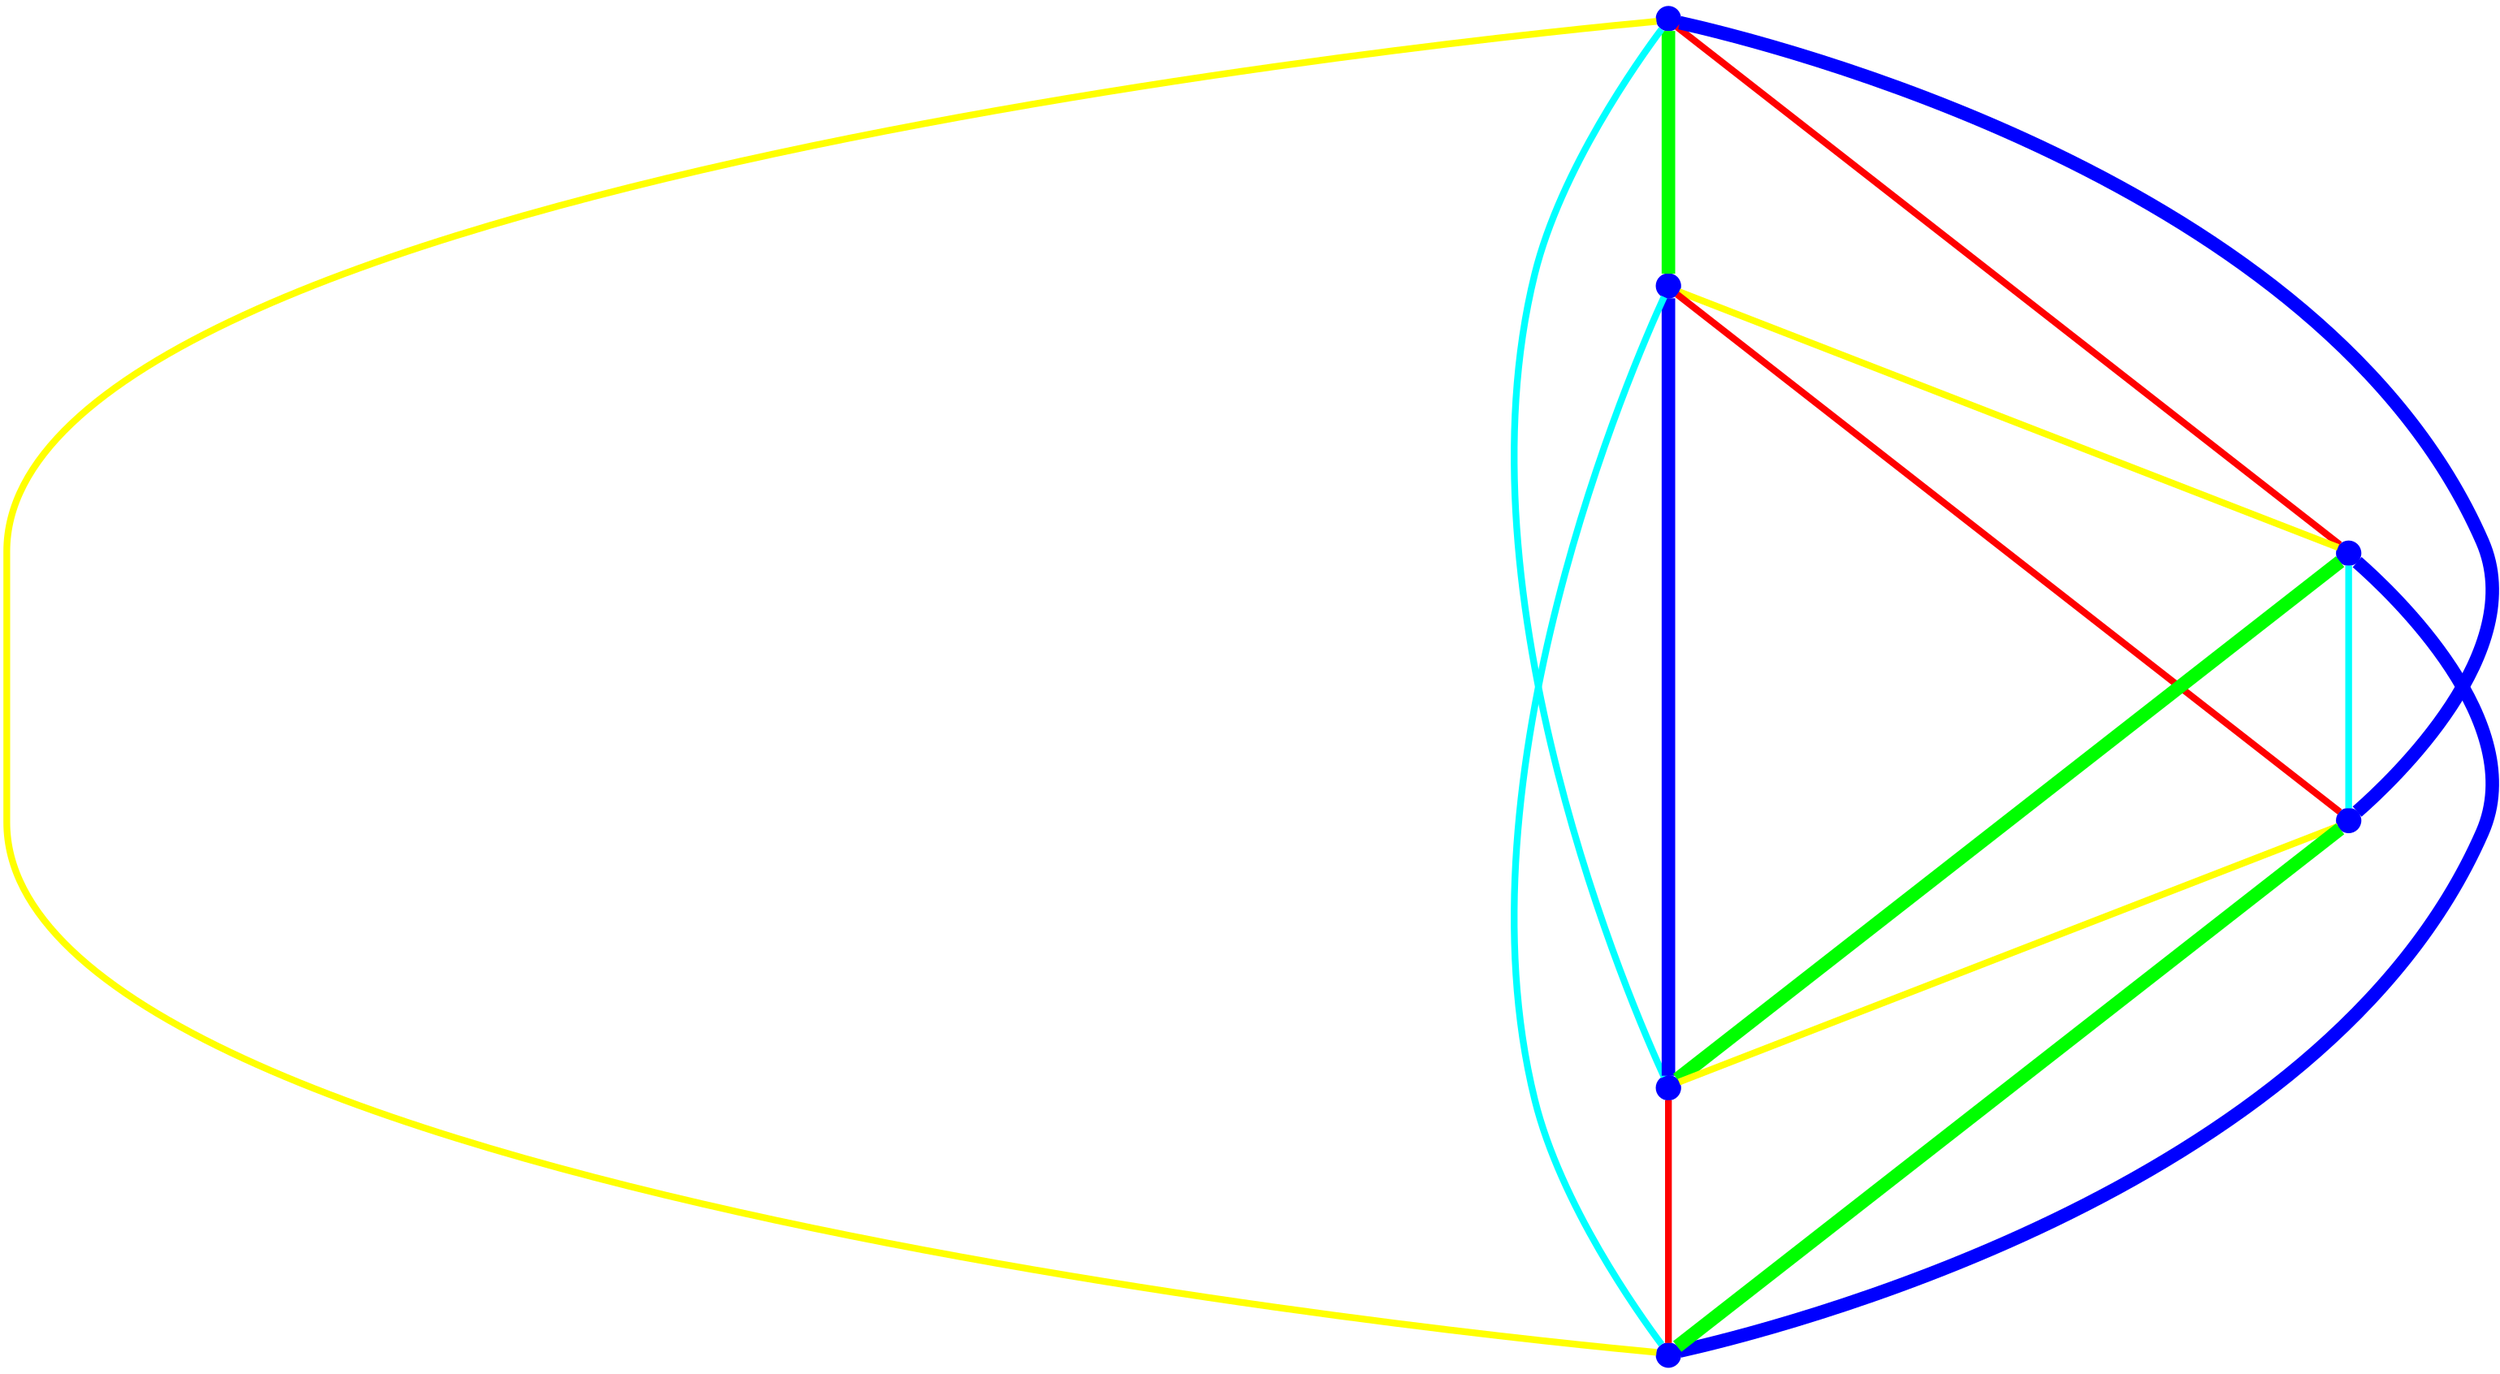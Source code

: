 graph {
ranksep=2
nodesep=2
node [label="" shape=circle style=filled fixedsize=true color=blue fillcolor=blue width=0.2];
"1" -- "2" [style="solid",penwidth="8",color="green"];
"1" -- "3" [style="solid",penwidth="4",color="red"];
"1" -- "4" [style="solid",penwidth="8",color="blue"];
"1" -- "5" [style="solid",penwidth="4",color="cyan"];
"1" -- "6" [style="solid",penwidth="4",color="yellow"];
"2" -- "3" [style="solid",penwidth="4",color="yellow"];
"2" -- "4" [style="solid",penwidth="4",color="red"];
"2" -- "5" [style="solid",penwidth="8",color="blue"];
"2" -- "6" [style="solid",penwidth="4",color="cyan"];
"3" -- "4" [style="solid",penwidth="4",color="cyan"];
"3" -- "5" [style="solid",penwidth="8",color="green"];
"3" -- "6" [style="solid",penwidth="8",color="blue"];
"4" -- "5" [style="solid",penwidth="4",color="yellow"];
"4" -- "6" [style="solid",penwidth="8",color="green"];
"5" -- "6" [style="solid",penwidth="4",color="red"];
}
